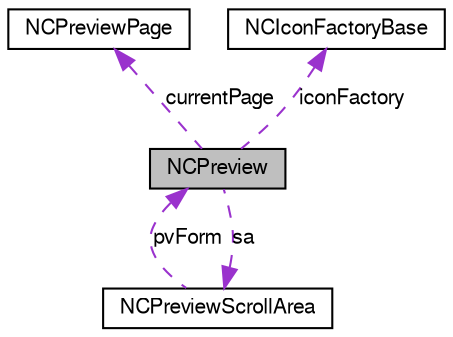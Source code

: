 digraph G
{
  edge [fontname="FreeSans",fontsize=10,labelfontname="FreeSans",labelfontsize=10];
  node [fontname="FreeSans",fontsize=10,shape=record];
  Node1 [label="NCPreview",height=0.2,width=0.4,color="black", fillcolor="grey75", style="filled" fontcolor="black"];
  Node2 -> Node1 [dir=back,color="darkorchid3",fontsize=10,style="dashed",label="currentPage",fontname="FreeSans"];
  Node2 [label="NCPreviewPage",height=0.2,width=0.4,color="black", fillcolor="white", style="filled",URL="$classNCPreviewPage.html"];
  Node3 -> Node1 [dir=back,color="darkorchid3",fontsize=10,style="dashed",label="iconFactory",fontname="FreeSans"];
  Node3 [label="NCIconFactoryBase",height=0.2,width=0.4,color="black", fillcolor="white", style="filled",URL="$classNCIconFactoryBase.html"];
  Node4 -> Node1 [dir=back,color="darkorchid3",fontsize=10,style="dashed",label="sa",fontname="FreeSans"];
  Node4 [label="NCPreviewScrollArea",height=0.2,width=0.4,color="black", fillcolor="white", style="filled",URL="$classNCPreviewScrollArea.html"];
  Node1 -> Node4 [dir=back,color="darkorchid3",fontsize=10,style="dashed",label="pvForm",fontname="FreeSans"];
}

